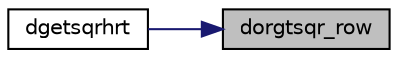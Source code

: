 digraph "dorgtsqr_row"
{
 // LATEX_PDF_SIZE
  edge [fontname="Helvetica",fontsize="10",labelfontname="Helvetica",labelfontsize="10"];
  node [fontname="Helvetica",fontsize="10",shape=record];
  rankdir="RL";
  Node1 [label="dorgtsqr_row",height=0.2,width=0.4,color="black", fillcolor="grey75", style="filled", fontcolor="black",tooltip="DORGTSQR_ROW"];
  Node1 -> Node2 [dir="back",color="midnightblue",fontsize="10",style="solid",fontname="Helvetica"];
  Node2 [label="dgetsqrhrt",height=0.2,width=0.4,color="black", fillcolor="white", style="filled",URL="$dgetsqrhrt_8f.html#a3017a4201f64adf2ddd2dd44396f776a",tooltip="DGETSQRHRT"];
}
